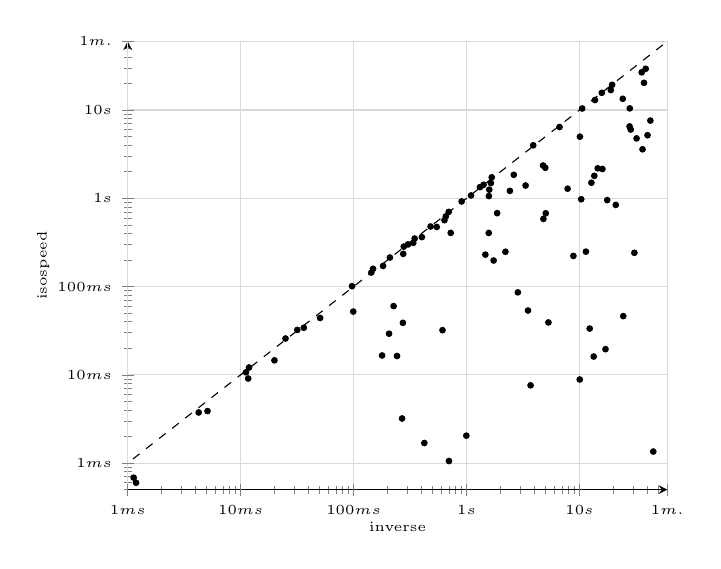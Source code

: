 \begin{tikzpicture}
\begin{axis}[
	font = \tiny,
	axis lines = left,
	axis lines = left,
	grid = major,
	grid style = {draw=gray!30},
	xmode = log,
	ymode = log,
	ymin = 0.5,
	ymax = 60000,
	xmin = 1,
	xmax = 60000,
	xlabel = {inverse},
	ylabel = {isospeed},
	label shift = {-6pt},
	% log ticks with fixed point,
	xtick = {0.1, 1, 10, 100, 1000, 10000, 100000, 1000000, 10000000},
	ytick = {0.1, 1, 10, 100, 1000, 10000, 100000, 1000000, 10000000},
	xticklabels = \empty,
	yticklabels = \empty,
	extra x ticks = {0.1, 1, 10, 100, 1000, 10000, 60000, 600000, 1800000, 3600000},
	extra x tick labels = {$100 {\mu}s$, $1 ms$, $10 ms$, $100 ms$, $1 s$, $10 s$, $1 m.$, $10 m.$, $30 m.$, $1 h$},
	extra y ticks = {0.1, 1, 10, 100, 1000, 10000, 60000, 600000, 1800000, 3600000},
	extra y tick labels = {$100 {\mu}s$, $1 ms$, $10 ms$, $100 ms$, $1 s$, $10 s$, $1 m.$, $10 m.$, $30 m.$, $1 h$},
]
	\addplot [only marks, mark size=1pt] coordinates {
		(1.13, 0.684)
		(10367.918, 975.312)
		(42442.21, 7596.914)
		(226.136, 60.076)
		(612.755, 32.071)
		(1738.406, 197.435)
		(2848.255, 85.95)
		(3502.49, 53.51)
		(13539.085, 1796.013)
		(695.574, 701.562)
		(14514.383, 2186.008)
		(19.925, 14.595)
		(275.257, 234.726)
		(31.76, 32.284)
		(4761.008, 2351.18)
		(11405.966, 248.573)
		(24.961, 25.793)
		(50.574, 44.051)
		(13717.612, 12977.99)
		(28434.334, 6017.332)
		(96.831, 101.067)
		(11.149, 10.684)
		(27785.704, 6524.45)
		(35580.326, 26734.121)
		(99.311, 52.078)
		(13368.096, 16.124)
		(545.303, 473.556)
		(242.493, 16.349)
		(37275.781, 20327.733)
		(278.112, 283.593)
		(347.251, 350.15)
		(30651.595, 241.429)
		(1642.288, 1486.775)
		(656.003, 624.981)
		(11.871, 12.111)
		(268.749, 3.203)
		(36179.325, 3590.157)
		(45045.384, 1.352)
		(4983.309, 2218.223)
		(15969.5, 2148.91)
		(40068.945, 5183.706)
		(3897.816, 3985.274)
		(17617.067, 953.948)
		(2420.933, 1213.543)
		(5311.994, 39.246)
		(724.591, 405.572)
		(12762.995, 1499.967)
		(3691.677, 7.603)
		(24434.301, 46.254)
		(10062.028, 8.851)
		(10574.767, 10415.27)
		(423.224, 1.689)
		(273.238, 38.813)
		(480.447, 479.189)
		(18953.152, 16848.611)
		(1573.011, 405.057)
		(1866.739, 678.91)
		(1468.867, 230.084)
		(2621.798, 1845.233)
		(178.804, 16.569)
		(6656.725, 6420.164)
		(209.698, 213.334)
		(17003.363, 19.529)
		(8839.348, 222.394)
		(699.342, 1.056)
		(27886.849, 10445.091)
		(1.186, 0.599)
		(15769.02, 15663.757)
		(337.611, 312.764)
		(182.472, 171.212)
		(996.053, 2.046)
		(1096.189, 1077.186)
		(5029.27, 676.203)
		(206.07, 29.255)
		(36.261, 34.136)
		(38585.091, 29319.25)
		(1672.11, 1729.319)
		(905.011, 921.045)
		(148.695, 158.919)
		(3336.096, 1395.175)
		(7854.592, 1285.986)
		(20982.522, 841.314)
		(1590.587, 1252.237)
		(4795.598, 584.316)
		(4.252, 3.746)
		(1315.501, 1338.787)
		(402.348, 363.429)
		(12321.356, 33.457)
		(24179.289, 13406.663)
		(10093.894, 4990.491)
		(32047.716, 4773.847)
		(637.57, 564.852)
		(2210.841, 247.923)
		(11.659, 9.079)
		(5.088, 3.88)
		(1576.393, 1059.381)
		(303.421, 300.262)
		(143.58, 144.269)
		(1415.082, 1421.576)
		(19477.704, 19326.778)
	};
	\addplot+ [mark=none, black, dashed, domain=0.5:60000] {x};
\end{axis}
\end{tikzpicture}
